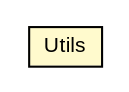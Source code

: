 #!/usr/local/bin/dot
#
# Class diagram 
# Generated by UMLGraph version R5_6-24-gf6e263 (http://www.umlgraph.org/)
#

digraph G {
	edge [fontname="arial",fontsize=10,labelfontname="arial",labelfontsize=10];
	node [fontname="arial",fontsize=10,shape=plaintext];
	nodesep=0.25;
	ranksep=0.5;
	// eu.europa.esig.dss.utils.Utils
	c754509 [label=<<table title="eu.europa.esig.dss.utils.Utils" border="0" cellborder="1" cellspacing="0" cellpadding="2" port="p" bgcolor="lemonChiffon" href="./Utils.html">
		<tr><td><table border="0" cellspacing="0" cellpadding="1">
<tr><td align="center" balign="center"> Utils </td></tr>
		</table></td></tr>
		</table>>, URL="./Utils.html", fontname="arial", fontcolor="black", fontsize=10.0];
}

